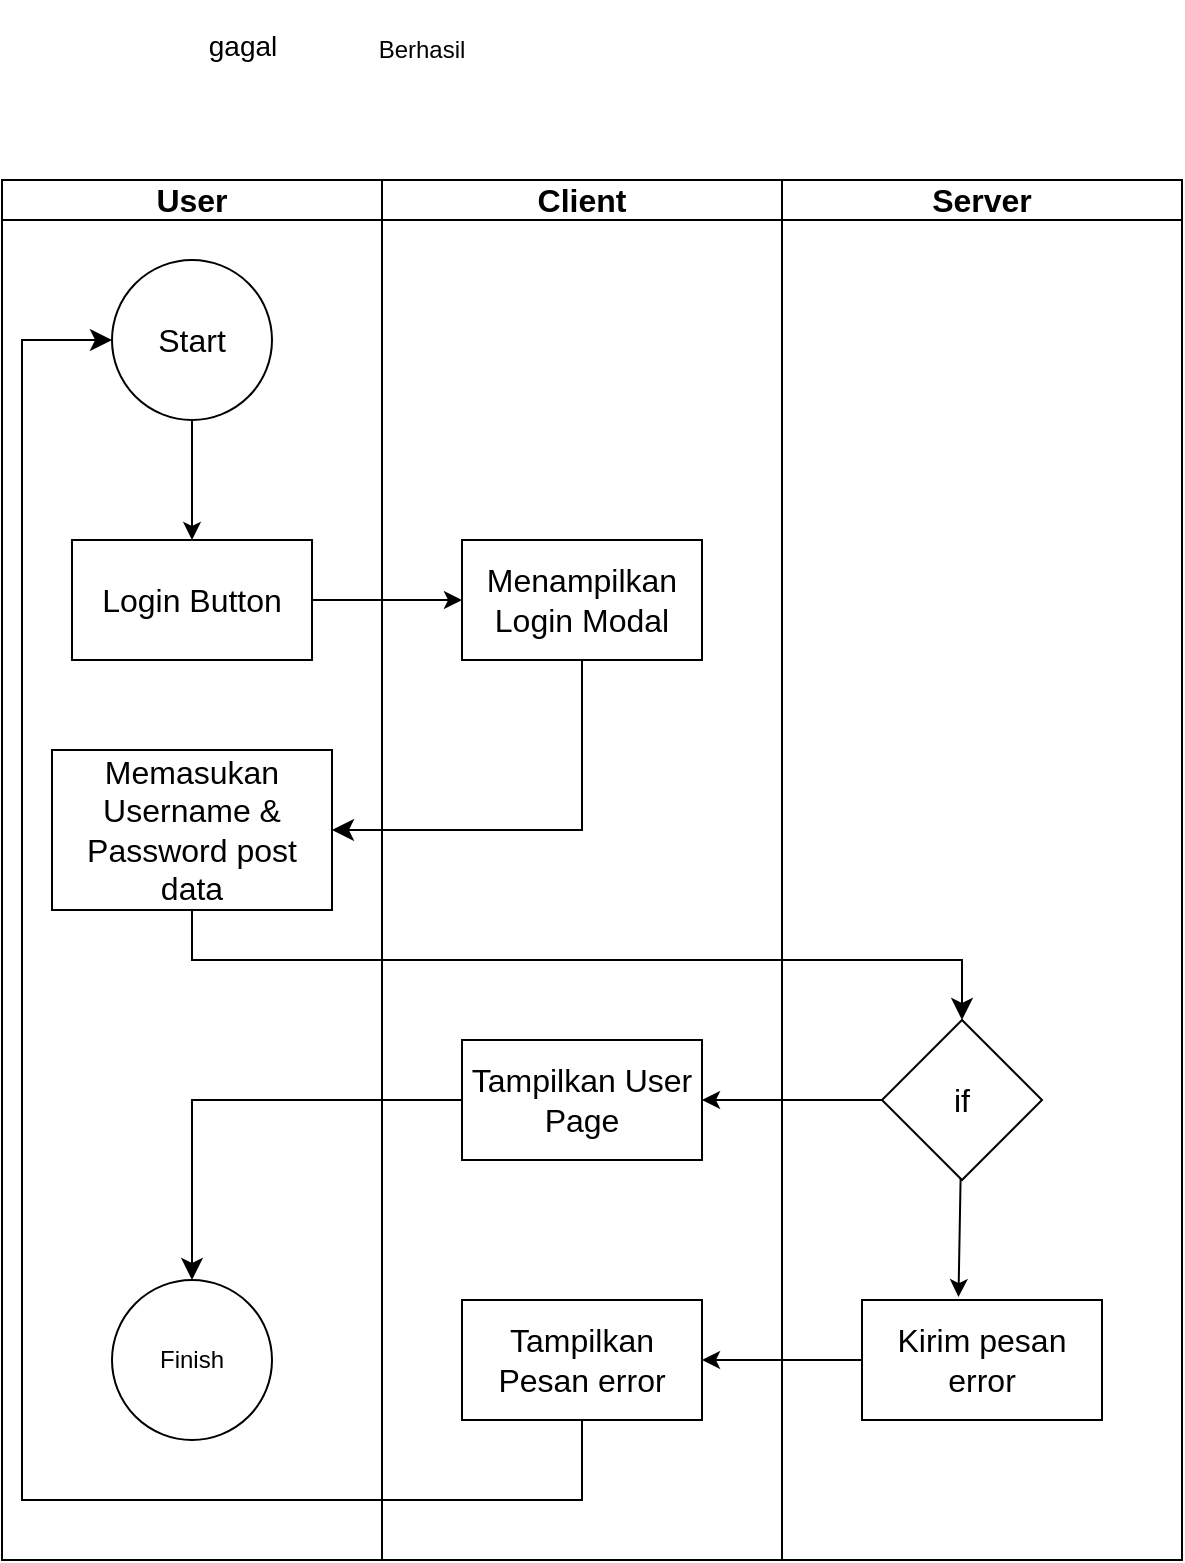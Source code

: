 <mxfile version="21.2.9" type="github">
  <diagram name="Halaman-1" id="zBBdM4n8Wog7IofghNFx">
    <mxGraphModel dx="1474" dy="806" grid="1" gridSize="10" guides="1" tooltips="1" connect="1" arrows="1" fold="1" page="1" pageScale="1" pageWidth="827" pageHeight="1169" math="0" shadow="0">
      <root>
        <mxCell id="0" />
        <mxCell id="1" parent="0" />
        <mxCell id="zUUStYSUxAwKk001Jye8-21" value="&lt;span style=&quot;font-weight: normal;&quot;&gt;&lt;font style=&quot;font-size: 14px;&quot;&gt;gagal&lt;/font&gt;&lt;/span&gt;" style="text;strokeColor=none;fillColor=none;html=1;fontSize=24;fontStyle=1;verticalAlign=middle;align=center;" parent="1" vertex="1">
          <mxGeometry x="120" width="100" height="40" as="geometry" />
        </mxCell>
        <mxCell id="zUUStYSUxAwKk001Jye8-32" value="Berhasil" style="text;html=1;strokeColor=none;fillColor=none;align=center;verticalAlign=middle;whiteSpace=wrap;rounded=0;" parent="1" vertex="1">
          <mxGeometry x="230" y="10" width="60" height="30" as="geometry" />
        </mxCell>
        <mxCell id="zUUStYSUxAwKk001Jye8-34" value="Finish" style="ellipse;whiteSpace=wrap;html=1;aspect=fixed;" parent="1" vertex="1">
          <mxGeometry x="105" y="640" width="80" height="80" as="geometry" />
        </mxCell>
        <mxCell id="luTkdkbhpFO7D4MtBraS-15" value="&lt;font style=&quot;font-size: 16px;&quot;&gt;User&lt;br&gt;&lt;/font&gt;" style="swimlane;whiteSpace=wrap;html=1;startSize=20;" vertex="1" parent="1">
          <mxGeometry x="50" y="90" width="190" height="690" as="geometry" />
        </mxCell>
        <mxCell id="luTkdkbhpFO7D4MtBraS-40" style="edgeStyle=none;rounded=0;orthogonalLoop=1;jettySize=auto;html=1;" edge="1" parent="luTkdkbhpFO7D4MtBraS-15" source="zUUStYSUxAwKk001Jye8-3" target="zUUStYSUxAwKk001Jye8-25">
          <mxGeometry relative="1" as="geometry" />
        </mxCell>
        <mxCell id="zUUStYSUxAwKk001Jye8-3" value="&lt;font style=&quot;font-size: 16px;&quot;&gt;Start&lt;/font&gt;" style="ellipse;whiteSpace=wrap;html=1;aspect=fixed;" parent="luTkdkbhpFO7D4MtBraS-15" vertex="1">
          <mxGeometry x="55" y="40" width="80" height="80" as="geometry" />
        </mxCell>
        <mxCell id="zUUStYSUxAwKk001Jye8-25" value="&lt;font style=&quot;font-size: 16px;&quot;&gt;Login Button&lt;/font&gt;" style="rounded=0;whiteSpace=wrap;html=1;" parent="luTkdkbhpFO7D4MtBraS-15" vertex="1">
          <mxGeometry x="35" y="180" width="120" height="60" as="geometry" />
        </mxCell>
        <mxCell id="zUUStYSUxAwKk001Jye8-9" value="&lt;font style=&quot;font-size: 16px;&quot;&gt;Memasukan Username &amp;amp; Password post data&lt;/font&gt;" style="rounded=0;whiteSpace=wrap;html=1;" parent="luTkdkbhpFO7D4MtBraS-15" vertex="1">
          <mxGeometry x="25" y="285" width="140" height="80" as="geometry" />
        </mxCell>
        <mxCell id="luTkdkbhpFO7D4MtBraS-17" value="&lt;font style=&quot;font-size: 16px;&quot;&gt;Client&lt;/font&gt;" style="swimlane;whiteSpace=wrap;html=1;startSize=20;" vertex="1" parent="1">
          <mxGeometry x="240" y="90" width="200" height="690" as="geometry" />
        </mxCell>
        <mxCell id="zUUStYSUxAwKk001Jye8-6" value="&lt;font style=&quot;font-size: 16px;&quot;&gt;Menampilkan Login Modal&lt;/font&gt;" style="rounded=0;whiteSpace=wrap;html=1;" parent="luTkdkbhpFO7D4MtBraS-17" vertex="1">
          <mxGeometry x="40" y="180" width="120" height="60" as="geometry" />
        </mxCell>
        <mxCell id="zUUStYSUxAwKk001Jye8-31" value="&lt;font style=&quot;font-size: 16px;&quot;&gt;Tampilkan User Page&lt;/font&gt;" style="rounded=0;whiteSpace=wrap;html=1;" parent="luTkdkbhpFO7D4MtBraS-17" vertex="1">
          <mxGeometry x="40" y="430" width="120" height="60" as="geometry" />
        </mxCell>
        <mxCell id="luTkdkbhpFO7D4MtBraS-20" value="&lt;font style=&quot;font-size: 16px;&quot;&gt;Server&lt;/font&gt;" style="swimlane;whiteSpace=wrap;html=1;startSize=20;" vertex="1" parent="1">
          <mxGeometry x="440" y="90" width="200" height="690" as="geometry" />
        </mxCell>
        <mxCell id="zUUStYSUxAwKk001Jye8-1" value="&lt;font style=&quot;font-size: 16px;&quot;&gt;if&lt;/font&gt;" style="rhombus;whiteSpace=wrap;html=1;" parent="luTkdkbhpFO7D4MtBraS-20" vertex="1">
          <mxGeometry x="50" y="420" width="80" height="80" as="geometry" />
        </mxCell>
        <mxCell id="luTkdkbhpFO7D4MtBraS-27" style="edgeStyle=none;rounded=0;orthogonalLoop=1;jettySize=auto;html=1;entryX=0;entryY=0.5;entryDx=0;entryDy=0;" edge="1" parent="1" source="zUUStYSUxAwKk001Jye8-25" target="zUUStYSUxAwKk001Jye8-6">
          <mxGeometry relative="1" as="geometry" />
        </mxCell>
        <mxCell id="luTkdkbhpFO7D4MtBraS-29" value="" style="edgeStyle=segmentEdgeStyle;endArrow=classic;html=1;curved=0;rounded=0;endSize=8;startSize=8;entryX=1;entryY=0.5;entryDx=0;entryDy=0;exitX=0.5;exitY=1;exitDx=0;exitDy=0;" edge="1" parent="1" source="zUUStYSUxAwKk001Jye8-6" target="zUUStYSUxAwKk001Jye8-9">
          <mxGeometry width="50" height="50" relative="1" as="geometry">
            <mxPoint x="290" y="430" as="sourcePoint" />
            <mxPoint x="340" y="380" as="targetPoint" />
            <Array as="points">
              <mxPoint x="340" y="415" />
            </Array>
          </mxGeometry>
        </mxCell>
        <mxCell id="luTkdkbhpFO7D4MtBraS-30" value="" style="edgeStyle=segmentEdgeStyle;endArrow=classic;html=1;curved=0;rounded=0;endSize=8;startSize=8;exitX=0.5;exitY=1;exitDx=0;exitDy=0;entryX=0.5;entryY=0;entryDx=0;entryDy=0;" edge="1" parent="1" source="zUUStYSUxAwKk001Jye8-9" target="zUUStYSUxAwKk001Jye8-1">
          <mxGeometry width="50" height="50" relative="1" as="geometry">
            <mxPoint x="390" y="480" as="sourcePoint" />
            <mxPoint x="440" y="430" as="targetPoint" />
            <Array as="points">
              <mxPoint x="145" y="480" />
              <mxPoint x="530" y="480" />
            </Array>
          </mxGeometry>
        </mxCell>
        <mxCell id="luTkdkbhpFO7D4MtBraS-38" style="edgeStyle=none;rounded=0;orthogonalLoop=1;jettySize=auto;html=1;" edge="1" parent="1" source="luTkdkbhpFO7D4MtBraS-16" target="zUUStYSUxAwKk001Jye8-19">
          <mxGeometry relative="1" as="geometry" />
        </mxCell>
        <mxCell id="luTkdkbhpFO7D4MtBraS-16" value="&lt;font style=&quot;font-size: 16px;&quot;&gt;Kirim pesan error&lt;/font&gt;" style="rounded=0;whiteSpace=wrap;html=1;" vertex="1" parent="1">
          <mxGeometry x="480" y="650" width="120" height="60" as="geometry" />
        </mxCell>
        <mxCell id="zUUStYSUxAwKk001Jye8-19" value="&lt;font style=&quot;font-size: 16px;&quot;&gt;Tampilkan Pesan error&lt;/font&gt;" style="rounded=0;whiteSpace=wrap;html=1;" parent="1" vertex="1">
          <mxGeometry x="280" y="650" width="120" height="60" as="geometry" />
        </mxCell>
        <mxCell id="luTkdkbhpFO7D4MtBraS-32" style="edgeStyle=none;rounded=0;orthogonalLoop=1;jettySize=auto;html=1;entryX=1;entryY=0.5;entryDx=0;entryDy=0;" edge="1" parent="1" source="zUUStYSUxAwKk001Jye8-1" target="zUUStYSUxAwKk001Jye8-31">
          <mxGeometry relative="1" as="geometry" />
        </mxCell>
        <mxCell id="luTkdkbhpFO7D4MtBraS-33" style="edgeStyle=none;rounded=0;orthogonalLoop=1;jettySize=auto;html=1;entryX=0.402;entryY=-0.024;entryDx=0;entryDy=0;entryPerimeter=0;" edge="1" parent="1" source="zUUStYSUxAwKk001Jye8-1" target="luTkdkbhpFO7D4MtBraS-16">
          <mxGeometry relative="1" as="geometry" />
        </mxCell>
        <mxCell id="luTkdkbhpFO7D4MtBraS-37" value="" style="edgeStyle=segmentEdgeStyle;endArrow=classic;html=1;curved=0;rounded=0;endSize=8;startSize=8;exitX=0;exitY=0.5;exitDx=0;exitDy=0;" edge="1" parent="1" source="zUUStYSUxAwKk001Jye8-31" target="zUUStYSUxAwKk001Jye8-34">
          <mxGeometry width="50" height="50" relative="1" as="geometry">
            <mxPoint x="70" y="560" as="sourcePoint" />
            <mxPoint x="120" y="510" as="targetPoint" />
          </mxGeometry>
        </mxCell>
        <mxCell id="luTkdkbhpFO7D4MtBraS-39" value="" style="edgeStyle=segmentEdgeStyle;endArrow=classic;html=1;curved=0;rounded=0;endSize=8;startSize=8;exitX=0.5;exitY=1;exitDx=0;exitDy=0;entryX=0;entryY=0.5;entryDx=0;entryDy=0;" edge="1" parent="1" source="zUUStYSUxAwKk001Jye8-19" target="zUUStYSUxAwKk001Jye8-3">
          <mxGeometry width="50" height="50" relative="1" as="geometry">
            <mxPoint x="410" y="510" as="sourcePoint" />
            <mxPoint x="460" y="460" as="targetPoint" />
            <Array as="points">
              <mxPoint x="340" y="750" />
              <mxPoint x="60" y="750" />
              <mxPoint x="60" y="170" />
            </Array>
          </mxGeometry>
        </mxCell>
      </root>
    </mxGraphModel>
  </diagram>
</mxfile>
